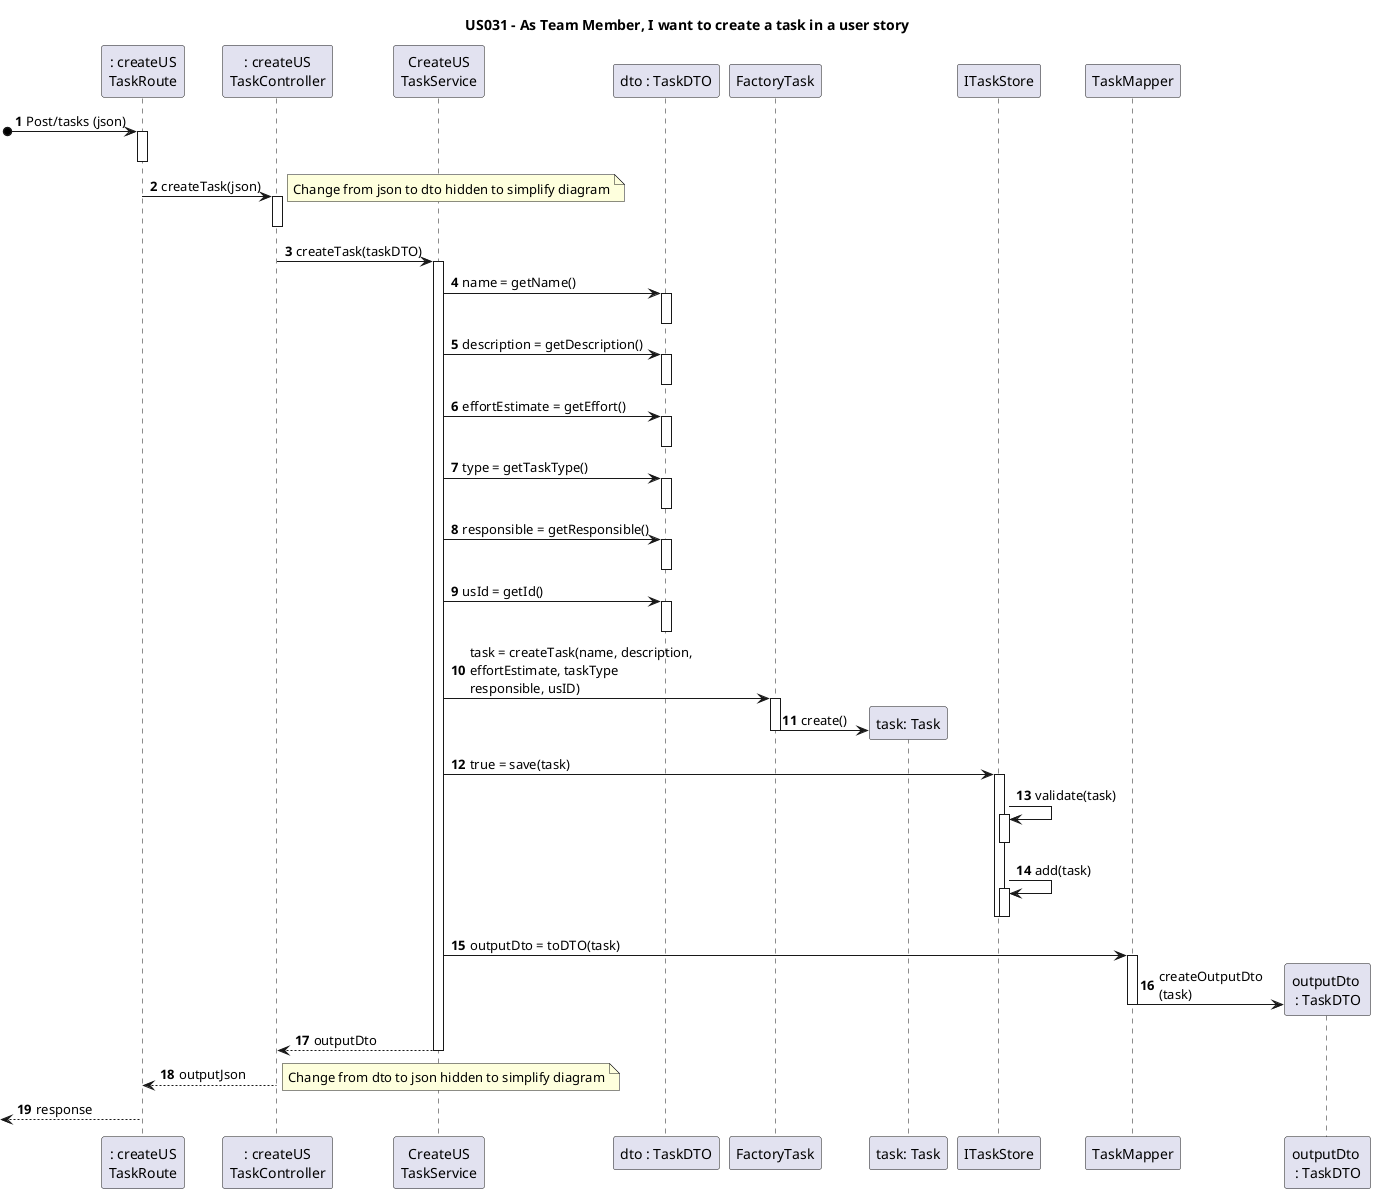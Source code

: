 @startuml
'https://plantuml.com/sequence-diagram

title US031 - As Team Member, I want to create a task in a user story

autonumber
autoactivate on


participant ": createUS\nTaskRoute" as UI
participant ": createUS\nTaskController" as Ctrl
participant "CreateUS\nTaskService" as tService
participant "dto : TaskDTO" as dtoTask
participant "FactoryTask" as factoryT
participant "task: Task" as task
participant "ITaskStore" as taskStore
participant "TaskMapper" as mapper
participant "outputDto \n: TaskDTO" as output


[o-> UI: Post/tasks (json)
deactivate
UI -> Ctrl: createTask(json)
deactivate

note right
    Change from json to dto hidden to simplify diagram
end note

Ctrl -> tService: createTask(taskDTO)

tService -> dtoTask: name = getName()
deactivate
tService -> dtoTask: description = getDescription()
deactivate
tService -> dtoTask: effortEstimate = getEffort()
deactivate
tService -> dtoTask: type = getTaskType()
deactivate
tService -> dtoTask: responsible = getResponsible()
deactivate
tService -> dtoTask: usId = getId()
deactivate

tService -> factoryT: task = createTask(name, description, \neffortEstimate, taskType \nresponsible, usID)

factoryT -> task**: create()
deactivate

tService -> taskStore: true = save(task)

taskStore -> taskStore: validate(task)
deactivate
taskStore -> taskStore: add(task)
deactivate
deactivate

tService -> mapper: outputDto = toDTO(task)

mapper -> output**: createOutputDto\n(task)
deactivate


tService --> Ctrl: outputDto

Ctrl --> UI: outputJson

note right
Change from dto to json hidden to simplify diagram
end note

[<--UI : response



@enduml